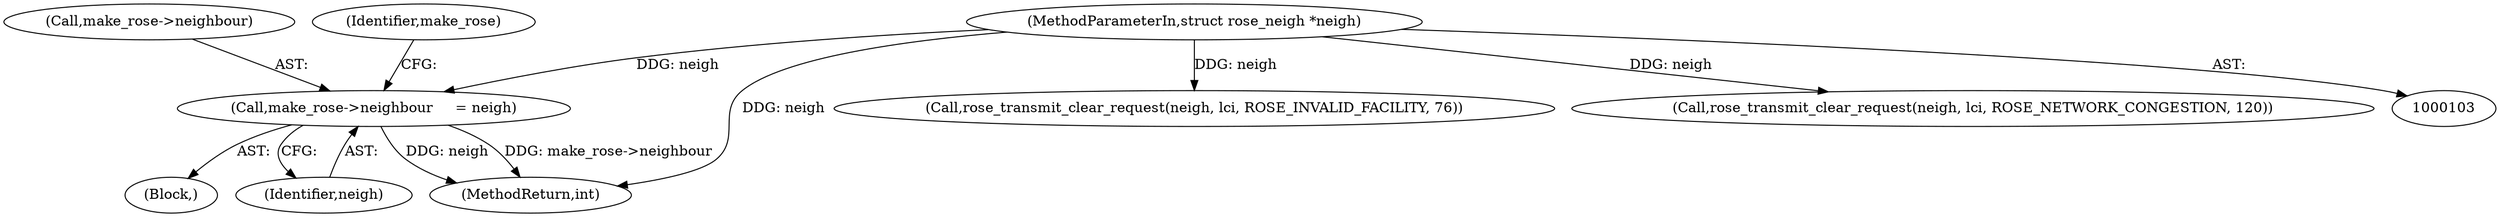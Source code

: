 digraph "0_linux_e0bccd315db0c2f919e7fcf9cb60db21d9986f52@pointer" {
"1000286" [label="(Call,make_rose->neighbour     = neigh)"];
"1000106" [label="(MethodParameterIn,struct rose_neigh *neigh)"];
"1000108" [label="(Block,)"];
"1000286" [label="(Call,make_rose->neighbour     = neigh)"];
"1000106" [label="(MethodParameterIn,struct rose_neigh *neigh)"];
"1000287" [label="(Call,make_rose->neighbour)"];
"1000293" [label="(Identifier,make_rose)"];
"1000290" [label="(Identifier,neigh)"];
"1000141" [label="(Call,rose_transmit_clear_request(neigh, lci, ROSE_INVALID_FACILITY, 76))"];
"1000174" [label="(Call,rose_transmit_clear_request(neigh, lci, ROSE_NETWORK_CONGESTION, 120))"];
"1000381" [label="(MethodReturn,int)"];
"1000286" -> "1000108"  [label="AST: "];
"1000286" -> "1000290"  [label="CFG: "];
"1000287" -> "1000286"  [label="AST: "];
"1000290" -> "1000286"  [label="AST: "];
"1000293" -> "1000286"  [label="CFG: "];
"1000286" -> "1000381"  [label="DDG: neigh"];
"1000286" -> "1000381"  [label="DDG: make_rose->neighbour"];
"1000106" -> "1000286"  [label="DDG: neigh"];
"1000106" -> "1000103"  [label="AST: "];
"1000106" -> "1000381"  [label="DDG: neigh"];
"1000106" -> "1000141"  [label="DDG: neigh"];
"1000106" -> "1000174"  [label="DDG: neigh"];
}
